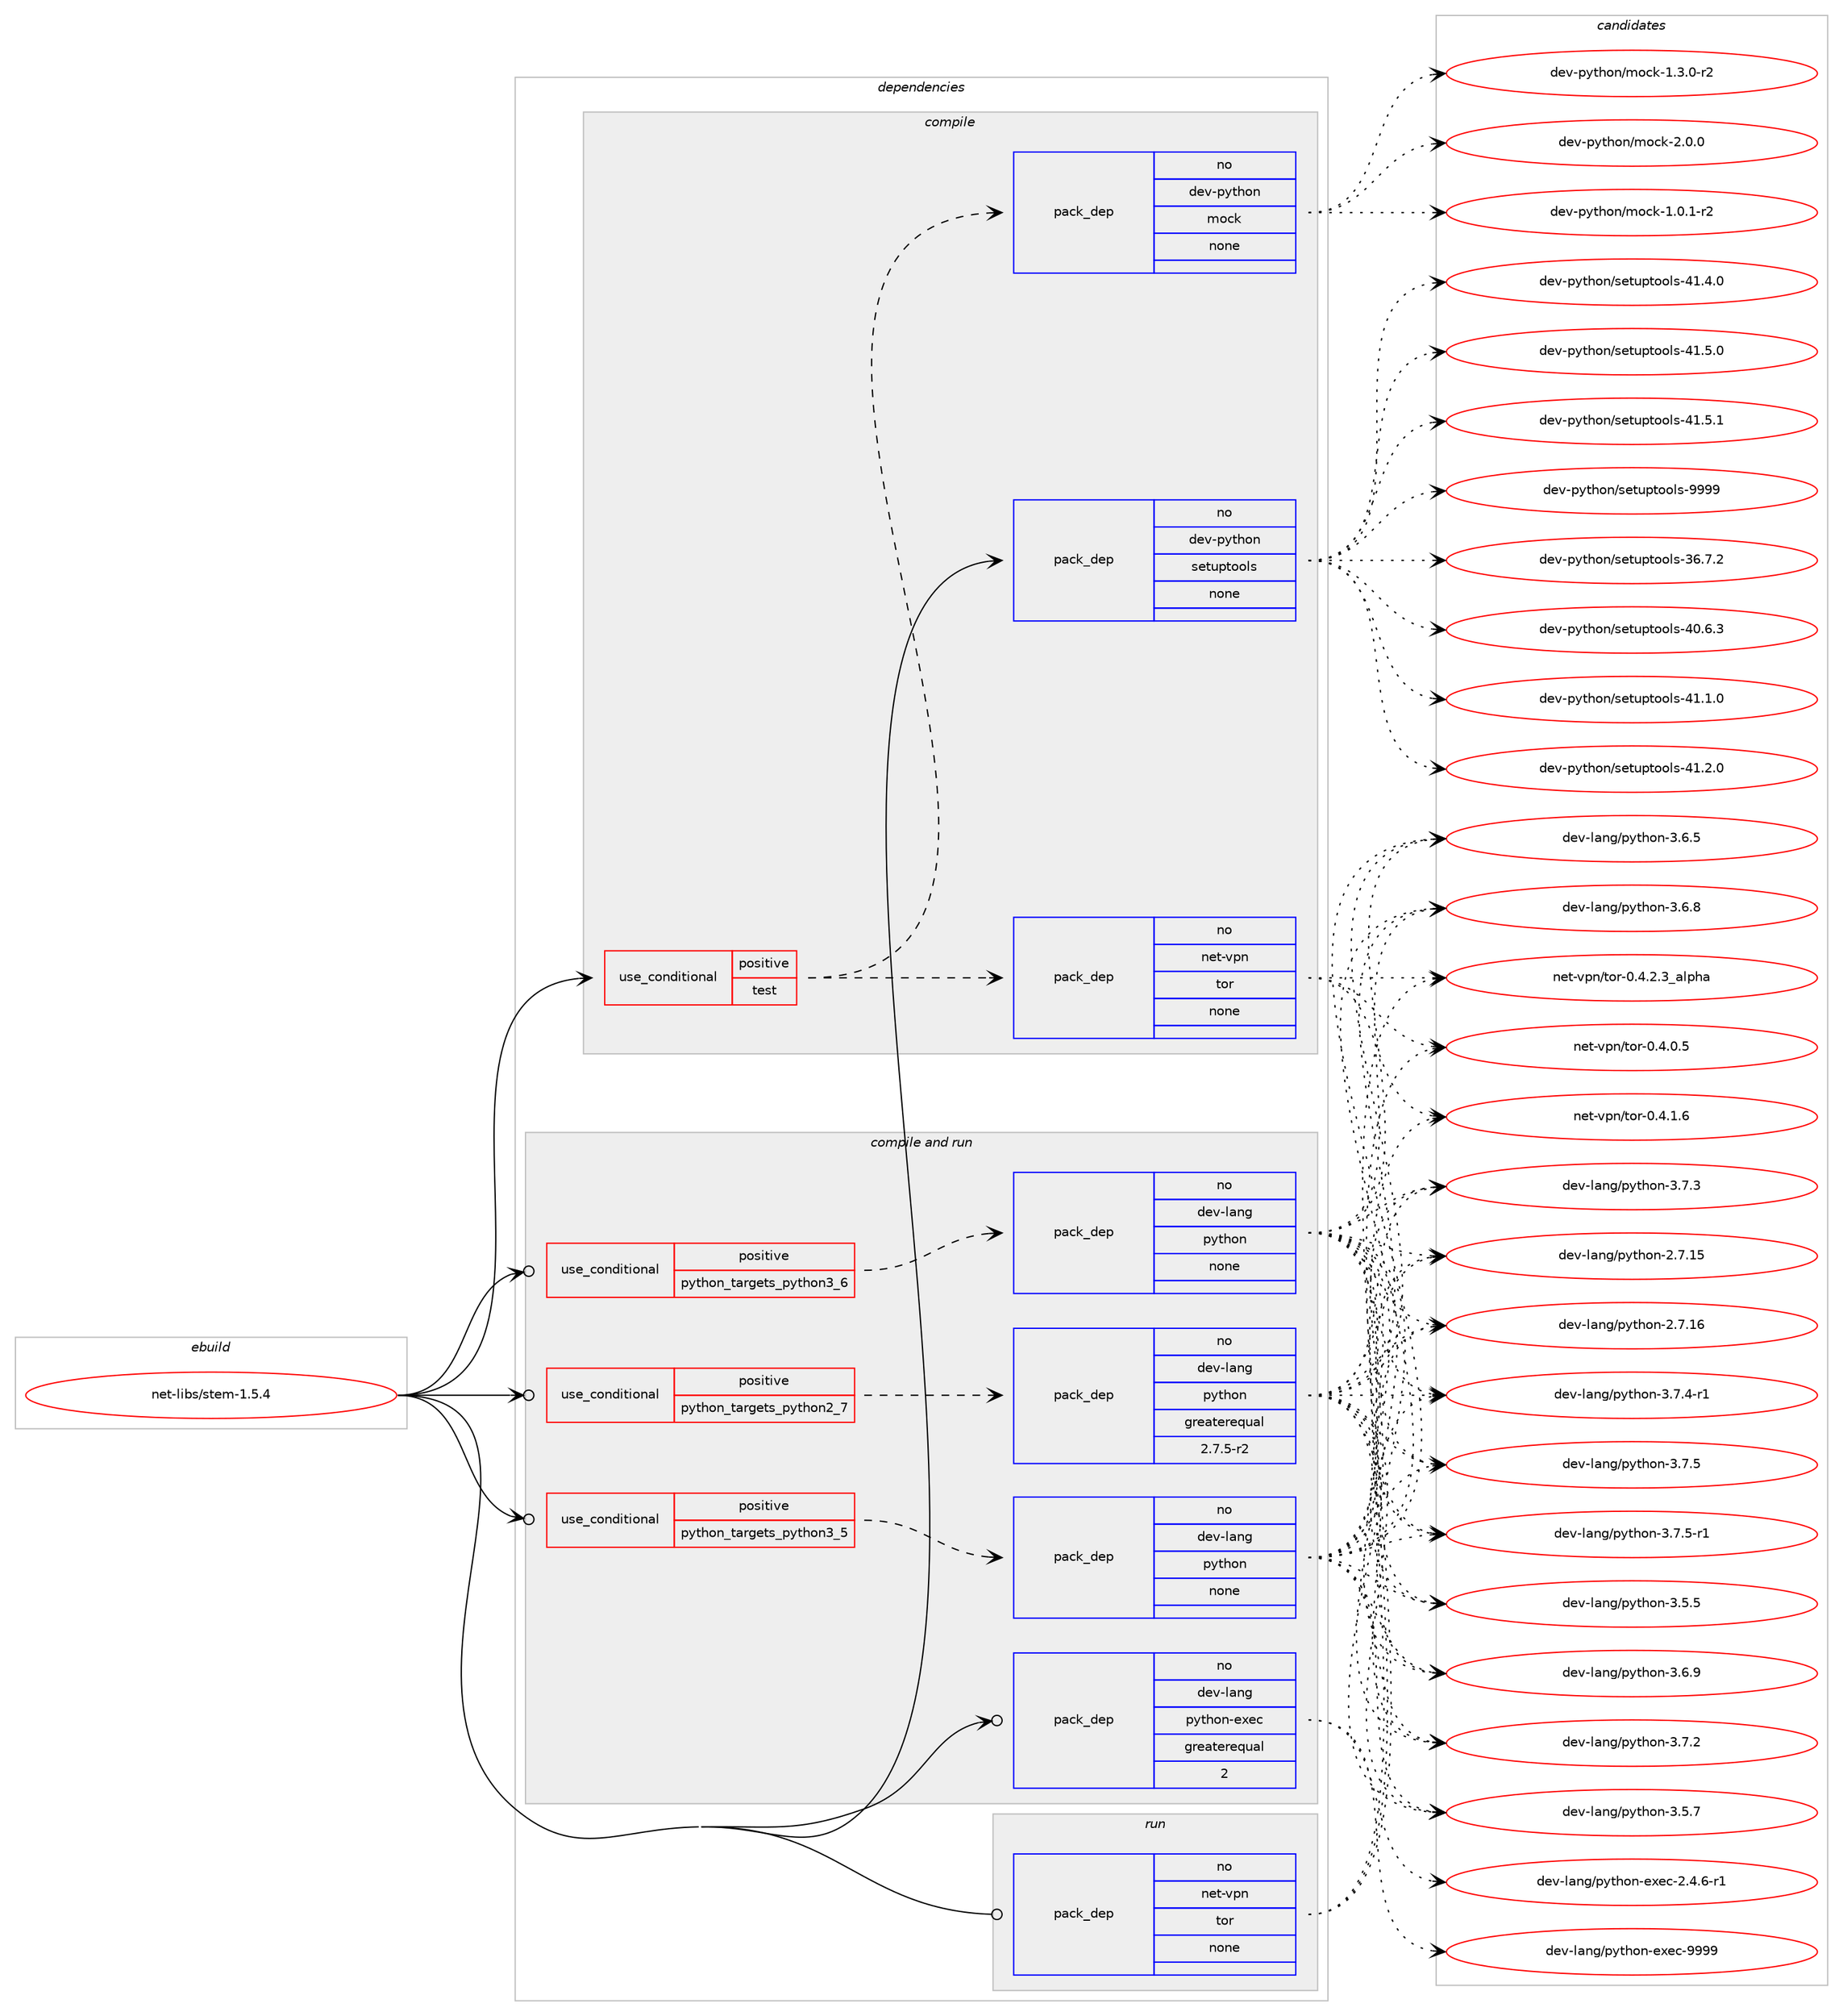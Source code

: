 digraph prolog {

# *************
# Graph options
# *************

newrank=true;
concentrate=true;
compound=true;
graph [rankdir=LR,fontname=Helvetica,fontsize=10,ranksep=1.5];#, ranksep=2.5, nodesep=0.2];
edge  [arrowhead=vee];
node  [fontname=Helvetica,fontsize=10];

# **********
# The ebuild
# **********

subgraph cluster_leftcol {
color=gray;
rank=same;
label=<<i>ebuild</i>>;
id [label="net-libs/stem-1.5.4", color=red, width=4, href="../net-libs/stem-1.5.4.svg"];
}

# ****************
# The dependencies
# ****************

subgraph cluster_midcol {
color=gray;
label=<<i>dependencies</i>>;
subgraph cluster_compile {
fillcolor="#eeeeee";
style=filled;
label=<<i>compile</i>>;
subgraph cond202033 {
dependency828710 [label=<<TABLE BORDER="0" CELLBORDER="1" CELLSPACING="0" CELLPADDING="4"><TR><TD ROWSPAN="3" CELLPADDING="10">use_conditional</TD></TR><TR><TD>positive</TD></TR><TR><TD>test</TD></TR></TABLE>>, shape=none, color=red];
subgraph pack612144 {
dependency828711 [label=<<TABLE BORDER="0" CELLBORDER="1" CELLSPACING="0" CELLPADDING="4" WIDTH="220"><TR><TD ROWSPAN="6" CELLPADDING="30">pack_dep</TD></TR><TR><TD WIDTH="110">no</TD></TR><TR><TD>dev-python</TD></TR><TR><TD>mock</TD></TR><TR><TD>none</TD></TR><TR><TD></TD></TR></TABLE>>, shape=none, color=blue];
}
dependency828710:e -> dependency828711:w [weight=20,style="dashed",arrowhead="vee"];
subgraph pack612145 {
dependency828712 [label=<<TABLE BORDER="0" CELLBORDER="1" CELLSPACING="0" CELLPADDING="4" WIDTH="220"><TR><TD ROWSPAN="6" CELLPADDING="30">pack_dep</TD></TR><TR><TD WIDTH="110">no</TD></TR><TR><TD>net-vpn</TD></TR><TR><TD>tor</TD></TR><TR><TD>none</TD></TR><TR><TD></TD></TR></TABLE>>, shape=none, color=blue];
}
dependency828710:e -> dependency828712:w [weight=20,style="dashed",arrowhead="vee"];
}
id:e -> dependency828710:w [weight=20,style="solid",arrowhead="vee"];
subgraph pack612146 {
dependency828713 [label=<<TABLE BORDER="0" CELLBORDER="1" CELLSPACING="0" CELLPADDING="4" WIDTH="220"><TR><TD ROWSPAN="6" CELLPADDING="30">pack_dep</TD></TR><TR><TD WIDTH="110">no</TD></TR><TR><TD>dev-python</TD></TR><TR><TD>setuptools</TD></TR><TR><TD>none</TD></TR><TR><TD></TD></TR></TABLE>>, shape=none, color=blue];
}
id:e -> dependency828713:w [weight=20,style="solid",arrowhead="vee"];
}
subgraph cluster_compileandrun {
fillcolor="#eeeeee";
style=filled;
label=<<i>compile and run</i>>;
subgraph cond202034 {
dependency828714 [label=<<TABLE BORDER="0" CELLBORDER="1" CELLSPACING="0" CELLPADDING="4"><TR><TD ROWSPAN="3" CELLPADDING="10">use_conditional</TD></TR><TR><TD>positive</TD></TR><TR><TD>python_targets_python2_7</TD></TR></TABLE>>, shape=none, color=red];
subgraph pack612147 {
dependency828715 [label=<<TABLE BORDER="0" CELLBORDER="1" CELLSPACING="0" CELLPADDING="4" WIDTH="220"><TR><TD ROWSPAN="6" CELLPADDING="30">pack_dep</TD></TR><TR><TD WIDTH="110">no</TD></TR><TR><TD>dev-lang</TD></TR><TR><TD>python</TD></TR><TR><TD>greaterequal</TD></TR><TR><TD>2.7.5-r2</TD></TR></TABLE>>, shape=none, color=blue];
}
dependency828714:e -> dependency828715:w [weight=20,style="dashed",arrowhead="vee"];
}
id:e -> dependency828714:w [weight=20,style="solid",arrowhead="odotvee"];
subgraph cond202035 {
dependency828716 [label=<<TABLE BORDER="0" CELLBORDER="1" CELLSPACING="0" CELLPADDING="4"><TR><TD ROWSPAN="3" CELLPADDING="10">use_conditional</TD></TR><TR><TD>positive</TD></TR><TR><TD>python_targets_python3_5</TD></TR></TABLE>>, shape=none, color=red];
subgraph pack612148 {
dependency828717 [label=<<TABLE BORDER="0" CELLBORDER="1" CELLSPACING="0" CELLPADDING="4" WIDTH="220"><TR><TD ROWSPAN="6" CELLPADDING="30">pack_dep</TD></TR><TR><TD WIDTH="110">no</TD></TR><TR><TD>dev-lang</TD></TR><TR><TD>python</TD></TR><TR><TD>none</TD></TR><TR><TD></TD></TR></TABLE>>, shape=none, color=blue];
}
dependency828716:e -> dependency828717:w [weight=20,style="dashed",arrowhead="vee"];
}
id:e -> dependency828716:w [weight=20,style="solid",arrowhead="odotvee"];
subgraph cond202036 {
dependency828718 [label=<<TABLE BORDER="0" CELLBORDER="1" CELLSPACING="0" CELLPADDING="4"><TR><TD ROWSPAN="3" CELLPADDING="10">use_conditional</TD></TR><TR><TD>positive</TD></TR><TR><TD>python_targets_python3_6</TD></TR></TABLE>>, shape=none, color=red];
subgraph pack612149 {
dependency828719 [label=<<TABLE BORDER="0" CELLBORDER="1" CELLSPACING="0" CELLPADDING="4" WIDTH="220"><TR><TD ROWSPAN="6" CELLPADDING="30">pack_dep</TD></TR><TR><TD WIDTH="110">no</TD></TR><TR><TD>dev-lang</TD></TR><TR><TD>python</TD></TR><TR><TD>none</TD></TR><TR><TD></TD></TR></TABLE>>, shape=none, color=blue];
}
dependency828718:e -> dependency828719:w [weight=20,style="dashed",arrowhead="vee"];
}
id:e -> dependency828718:w [weight=20,style="solid",arrowhead="odotvee"];
subgraph pack612150 {
dependency828720 [label=<<TABLE BORDER="0" CELLBORDER="1" CELLSPACING="0" CELLPADDING="4" WIDTH="220"><TR><TD ROWSPAN="6" CELLPADDING="30">pack_dep</TD></TR><TR><TD WIDTH="110">no</TD></TR><TR><TD>dev-lang</TD></TR><TR><TD>python-exec</TD></TR><TR><TD>greaterequal</TD></TR><TR><TD>2</TD></TR></TABLE>>, shape=none, color=blue];
}
id:e -> dependency828720:w [weight=20,style="solid",arrowhead="odotvee"];
}
subgraph cluster_run {
fillcolor="#eeeeee";
style=filled;
label=<<i>run</i>>;
subgraph pack612151 {
dependency828721 [label=<<TABLE BORDER="0" CELLBORDER="1" CELLSPACING="0" CELLPADDING="4" WIDTH="220"><TR><TD ROWSPAN="6" CELLPADDING="30">pack_dep</TD></TR><TR><TD WIDTH="110">no</TD></TR><TR><TD>net-vpn</TD></TR><TR><TD>tor</TD></TR><TR><TD>none</TD></TR><TR><TD></TD></TR></TABLE>>, shape=none, color=blue];
}
id:e -> dependency828721:w [weight=20,style="solid",arrowhead="odot"];
}
}

# **************
# The candidates
# **************

subgraph cluster_choices {
rank=same;
color=gray;
label=<<i>candidates</i>>;

subgraph choice612144 {
color=black;
nodesep=1;
choice1001011184511212111610411111047109111991074549464846494511450 [label="dev-python/mock-1.0.1-r2", color=red, width=4,href="../dev-python/mock-1.0.1-r2.svg"];
choice1001011184511212111610411111047109111991074549465146484511450 [label="dev-python/mock-1.3.0-r2", color=red, width=4,href="../dev-python/mock-1.3.0-r2.svg"];
choice100101118451121211161041111104710911199107455046484648 [label="dev-python/mock-2.0.0", color=red, width=4,href="../dev-python/mock-2.0.0.svg"];
dependency828711:e -> choice1001011184511212111610411111047109111991074549464846494511450:w [style=dotted,weight="100"];
dependency828711:e -> choice1001011184511212111610411111047109111991074549465146484511450:w [style=dotted,weight="100"];
dependency828711:e -> choice100101118451121211161041111104710911199107455046484648:w [style=dotted,weight="100"];
}
subgraph choice612145 {
color=black;
nodesep=1;
choice11010111645118112110471161111144548465246484653 [label="net-vpn/tor-0.4.0.5", color=red, width=4,href="../net-vpn/tor-0.4.0.5.svg"];
choice11010111645118112110471161111144548465246494654 [label="net-vpn/tor-0.4.1.6", color=red, width=4,href="../net-vpn/tor-0.4.1.6.svg"];
choice11010111645118112110471161111144548465246504651959710811210497 [label="net-vpn/tor-0.4.2.3_alpha", color=red, width=4,href="../net-vpn/tor-0.4.2.3_alpha.svg"];
dependency828712:e -> choice11010111645118112110471161111144548465246484653:w [style=dotted,weight="100"];
dependency828712:e -> choice11010111645118112110471161111144548465246494654:w [style=dotted,weight="100"];
dependency828712:e -> choice11010111645118112110471161111144548465246504651959710811210497:w [style=dotted,weight="100"];
}
subgraph choice612146 {
color=black;
nodesep=1;
choice100101118451121211161041111104711510111611711211611111110811545515446554650 [label="dev-python/setuptools-36.7.2", color=red, width=4,href="../dev-python/setuptools-36.7.2.svg"];
choice100101118451121211161041111104711510111611711211611111110811545524846544651 [label="dev-python/setuptools-40.6.3", color=red, width=4,href="../dev-python/setuptools-40.6.3.svg"];
choice100101118451121211161041111104711510111611711211611111110811545524946494648 [label="dev-python/setuptools-41.1.0", color=red, width=4,href="../dev-python/setuptools-41.1.0.svg"];
choice100101118451121211161041111104711510111611711211611111110811545524946504648 [label="dev-python/setuptools-41.2.0", color=red, width=4,href="../dev-python/setuptools-41.2.0.svg"];
choice100101118451121211161041111104711510111611711211611111110811545524946524648 [label="dev-python/setuptools-41.4.0", color=red, width=4,href="../dev-python/setuptools-41.4.0.svg"];
choice100101118451121211161041111104711510111611711211611111110811545524946534648 [label="dev-python/setuptools-41.5.0", color=red, width=4,href="../dev-python/setuptools-41.5.0.svg"];
choice100101118451121211161041111104711510111611711211611111110811545524946534649 [label="dev-python/setuptools-41.5.1", color=red, width=4,href="../dev-python/setuptools-41.5.1.svg"];
choice10010111845112121116104111110471151011161171121161111111081154557575757 [label="dev-python/setuptools-9999", color=red, width=4,href="../dev-python/setuptools-9999.svg"];
dependency828713:e -> choice100101118451121211161041111104711510111611711211611111110811545515446554650:w [style=dotted,weight="100"];
dependency828713:e -> choice100101118451121211161041111104711510111611711211611111110811545524846544651:w [style=dotted,weight="100"];
dependency828713:e -> choice100101118451121211161041111104711510111611711211611111110811545524946494648:w [style=dotted,weight="100"];
dependency828713:e -> choice100101118451121211161041111104711510111611711211611111110811545524946504648:w [style=dotted,weight="100"];
dependency828713:e -> choice100101118451121211161041111104711510111611711211611111110811545524946524648:w [style=dotted,weight="100"];
dependency828713:e -> choice100101118451121211161041111104711510111611711211611111110811545524946534648:w [style=dotted,weight="100"];
dependency828713:e -> choice100101118451121211161041111104711510111611711211611111110811545524946534649:w [style=dotted,weight="100"];
dependency828713:e -> choice10010111845112121116104111110471151011161171121161111111081154557575757:w [style=dotted,weight="100"];
}
subgraph choice612147 {
color=black;
nodesep=1;
choice10010111845108971101034711212111610411111045504655464953 [label="dev-lang/python-2.7.15", color=red, width=4,href="../dev-lang/python-2.7.15.svg"];
choice10010111845108971101034711212111610411111045504655464954 [label="dev-lang/python-2.7.16", color=red, width=4,href="../dev-lang/python-2.7.16.svg"];
choice100101118451089711010347112121116104111110455146534653 [label="dev-lang/python-3.5.5", color=red, width=4,href="../dev-lang/python-3.5.5.svg"];
choice100101118451089711010347112121116104111110455146534655 [label="dev-lang/python-3.5.7", color=red, width=4,href="../dev-lang/python-3.5.7.svg"];
choice100101118451089711010347112121116104111110455146544653 [label="dev-lang/python-3.6.5", color=red, width=4,href="../dev-lang/python-3.6.5.svg"];
choice100101118451089711010347112121116104111110455146544656 [label="dev-lang/python-3.6.8", color=red, width=4,href="../dev-lang/python-3.6.8.svg"];
choice100101118451089711010347112121116104111110455146544657 [label="dev-lang/python-3.6.9", color=red, width=4,href="../dev-lang/python-3.6.9.svg"];
choice100101118451089711010347112121116104111110455146554650 [label="dev-lang/python-3.7.2", color=red, width=4,href="../dev-lang/python-3.7.2.svg"];
choice100101118451089711010347112121116104111110455146554651 [label="dev-lang/python-3.7.3", color=red, width=4,href="../dev-lang/python-3.7.3.svg"];
choice1001011184510897110103471121211161041111104551465546524511449 [label="dev-lang/python-3.7.4-r1", color=red, width=4,href="../dev-lang/python-3.7.4-r1.svg"];
choice100101118451089711010347112121116104111110455146554653 [label="dev-lang/python-3.7.5", color=red, width=4,href="../dev-lang/python-3.7.5.svg"];
choice1001011184510897110103471121211161041111104551465546534511449 [label="dev-lang/python-3.7.5-r1", color=red, width=4,href="../dev-lang/python-3.7.5-r1.svg"];
dependency828715:e -> choice10010111845108971101034711212111610411111045504655464953:w [style=dotted,weight="100"];
dependency828715:e -> choice10010111845108971101034711212111610411111045504655464954:w [style=dotted,weight="100"];
dependency828715:e -> choice100101118451089711010347112121116104111110455146534653:w [style=dotted,weight="100"];
dependency828715:e -> choice100101118451089711010347112121116104111110455146534655:w [style=dotted,weight="100"];
dependency828715:e -> choice100101118451089711010347112121116104111110455146544653:w [style=dotted,weight="100"];
dependency828715:e -> choice100101118451089711010347112121116104111110455146544656:w [style=dotted,weight="100"];
dependency828715:e -> choice100101118451089711010347112121116104111110455146544657:w [style=dotted,weight="100"];
dependency828715:e -> choice100101118451089711010347112121116104111110455146554650:w [style=dotted,weight="100"];
dependency828715:e -> choice100101118451089711010347112121116104111110455146554651:w [style=dotted,weight="100"];
dependency828715:e -> choice1001011184510897110103471121211161041111104551465546524511449:w [style=dotted,weight="100"];
dependency828715:e -> choice100101118451089711010347112121116104111110455146554653:w [style=dotted,weight="100"];
dependency828715:e -> choice1001011184510897110103471121211161041111104551465546534511449:w [style=dotted,weight="100"];
}
subgraph choice612148 {
color=black;
nodesep=1;
choice10010111845108971101034711212111610411111045504655464953 [label="dev-lang/python-2.7.15", color=red, width=4,href="../dev-lang/python-2.7.15.svg"];
choice10010111845108971101034711212111610411111045504655464954 [label="dev-lang/python-2.7.16", color=red, width=4,href="../dev-lang/python-2.7.16.svg"];
choice100101118451089711010347112121116104111110455146534653 [label="dev-lang/python-3.5.5", color=red, width=4,href="../dev-lang/python-3.5.5.svg"];
choice100101118451089711010347112121116104111110455146534655 [label="dev-lang/python-3.5.7", color=red, width=4,href="../dev-lang/python-3.5.7.svg"];
choice100101118451089711010347112121116104111110455146544653 [label="dev-lang/python-3.6.5", color=red, width=4,href="../dev-lang/python-3.6.5.svg"];
choice100101118451089711010347112121116104111110455146544656 [label="dev-lang/python-3.6.8", color=red, width=4,href="../dev-lang/python-3.6.8.svg"];
choice100101118451089711010347112121116104111110455146544657 [label="dev-lang/python-3.6.9", color=red, width=4,href="../dev-lang/python-3.6.9.svg"];
choice100101118451089711010347112121116104111110455146554650 [label="dev-lang/python-3.7.2", color=red, width=4,href="../dev-lang/python-3.7.2.svg"];
choice100101118451089711010347112121116104111110455146554651 [label="dev-lang/python-3.7.3", color=red, width=4,href="../dev-lang/python-3.7.3.svg"];
choice1001011184510897110103471121211161041111104551465546524511449 [label="dev-lang/python-3.7.4-r1", color=red, width=4,href="../dev-lang/python-3.7.4-r1.svg"];
choice100101118451089711010347112121116104111110455146554653 [label="dev-lang/python-3.7.5", color=red, width=4,href="../dev-lang/python-3.7.5.svg"];
choice1001011184510897110103471121211161041111104551465546534511449 [label="dev-lang/python-3.7.5-r1", color=red, width=4,href="../dev-lang/python-3.7.5-r1.svg"];
dependency828717:e -> choice10010111845108971101034711212111610411111045504655464953:w [style=dotted,weight="100"];
dependency828717:e -> choice10010111845108971101034711212111610411111045504655464954:w [style=dotted,weight="100"];
dependency828717:e -> choice100101118451089711010347112121116104111110455146534653:w [style=dotted,weight="100"];
dependency828717:e -> choice100101118451089711010347112121116104111110455146534655:w [style=dotted,weight="100"];
dependency828717:e -> choice100101118451089711010347112121116104111110455146544653:w [style=dotted,weight="100"];
dependency828717:e -> choice100101118451089711010347112121116104111110455146544656:w [style=dotted,weight="100"];
dependency828717:e -> choice100101118451089711010347112121116104111110455146544657:w [style=dotted,weight="100"];
dependency828717:e -> choice100101118451089711010347112121116104111110455146554650:w [style=dotted,weight="100"];
dependency828717:e -> choice100101118451089711010347112121116104111110455146554651:w [style=dotted,weight="100"];
dependency828717:e -> choice1001011184510897110103471121211161041111104551465546524511449:w [style=dotted,weight="100"];
dependency828717:e -> choice100101118451089711010347112121116104111110455146554653:w [style=dotted,weight="100"];
dependency828717:e -> choice1001011184510897110103471121211161041111104551465546534511449:w [style=dotted,weight="100"];
}
subgraph choice612149 {
color=black;
nodesep=1;
choice10010111845108971101034711212111610411111045504655464953 [label="dev-lang/python-2.7.15", color=red, width=4,href="../dev-lang/python-2.7.15.svg"];
choice10010111845108971101034711212111610411111045504655464954 [label="dev-lang/python-2.7.16", color=red, width=4,href="../dev-lang/python-2.7.16.svg"];
choice100101118451089711010347112121116104111110455146534653 [label="dev-lang/python-3.5.5", color=red, width=4,href="../dev-lang/python-3.5.5.svg"];
choice100101118451089711010347112121116104111110455146534655 [label="dev-lang/python-3.5.7", color=red, width=4,href="../dev-lang/python-3.5.7.svg"];
choice100101118451089711010347112121116104111110455146544653 [label="dev-lang/python-3.6.5", color=red, width=4,href="../dev-lang/python-3.6.5.svg"];
choice100101118451089711010347112121116104111110455146544656 [label="dev-lang/python-3.6.8", color=red, width=4,href="../dev-lang/python-3.6.8.svg"];
choice100101118451089711010347112121116104111110455146544657 [label="dev-lang/python-3.6.9", color=red, width=4,href="../dev-lang/python-3.6.9.svg"];
choice100101118451089711010347112121116104111110455146554650 [label="dev-lang/python-3.7.2", color=red, width=4,href="../dev-lang/python-3.7.2.svg"];
choice100101118451089711010347112121116104111110455146554651 [label="dev-lang/python-3.7.3", color=red, width=4,href="../dev-lang/python-3.7.3.svg"];
choice1001011184510897110103471121211161041111104551465546524511449 [label="dev-lang/python-3.7.4-r1", color=red, width=4,href="../dev-lang/python-3.7.4-r1.svg"];
choice100101118451089711010347112121116104111110455146554653 [label="dev-lang/python-3.7.5", color=red, width=4,href="../dev-lang/python-3.7.5.svg"];
choice1001011184510897110103471121211161041111104551465546534511449 [label="dev-lang/python-3.7.5-r1", color=red, width=4,href="../dev-lang/python-3.7.5-r1.svg"];
dependency828719:e -> choice10010111845108971101034711212111610411111045504655464953:w [style=dotted,weight="100"];
dependency828719:e -> choice10010111845108971101034711212111610411111045504655464954:w [style=dotted,weight="100"];
dependency828719:e -> choice100101118451089711010347112121116104111110455146534653:w [style=dotted,weight="100"];
dependency828719:e -> choice100101118451089711010347112121116104111110455146534655:w [style=dotted,weight="100"];
dependency828719:e -> choice100101118451089711010347112121116104111110455146544653:w [style=dotted,weight="100"];
dependency828719:e -> choice100101118451089711010347112121116104111110455146544656:w [style=dotted,weight="100"];
dependency828719:e -> choice100101118451089711010347112121116104111110455146544657:w [style=dotted,weight="100"];
dependency828719:e -> choice100101118451089711010347112121116104111110455146554650:w [style=dotted,weight="100"];
dependency828719:e -> choice100101118451089711010347112121116104111110455146554651:w [style=dotted,weight="100"];
dependency828719:e -> choice1001011184510897110103471121211161041111104551465546524511449:w [style=dotted,weight="100"];
dependency828719:e -> choice100101118451089711010347112121116104111110455146554653:w [style=dotted,weight="100"];
dependency828719:e -> choice1001011184510897110103471121211161041111104551465546534511449:w [style=dotted,weight="100"];
}
subgraph choice612150 {
color=black;
nodesep=1;
choice10010111845108971101034711212111610411111045101120101994550465246544511449 [label="dev-lang/python-exec-2.4.6-r1", color=red, width=4,href="../dev-lang/python-exec-2.4.6-r1.svg"];
choice10010111845108971101034711212111610411111045101120101994557575757 [label="dev-lang/python-exec-9999", color=red, width=4,href="../dev-lang/python-exec-9999.svg"];
dependency828720:e -> choice10010111845108971101034711212111610411111045101120101994550465246544511449:w [style=dotted,weight="100"];
dependency828720:e -> choice10010111845108971101034711212111610411111045101120101994557575757:w [style=dotted,weight="100"];
}
subgraph choice612151 {
color=black;
nodesep=1;
choice11010111645118112110471161111144548465246484653 [label="net-vpn/tor-0.4.0.5", color=red, width=4,href="../net-vpn/tor-0.4.0.5.svg"];
choice11010111645118112110471161111144548465246494654 [label="net-vpn/tor-0.4.1.6", color=red, width=4,href="../net-vpn/tor-0.4.1.6.svg"];
choice11010111645118112110471161111144548465246504651959710811210497 [label="net-vpn/tor-0.4.2.3_alpha", color=red, width=4,href="../net-vpn/tor-0.4.2.3_alpha.svg"];
dependency828721:e -> choice11010111645118112110471161111144548465246484653:w [style=dotted,weight="100"];
dependency828721:e -> choice11010111645118112110471161111144548465246494654:w [style=dotted,weight="100"];
dependency828721:e -> choice11010111645118112110471161111144548465246504651959710811210497:w [style=dotted,weight="100"];
}
}

}
